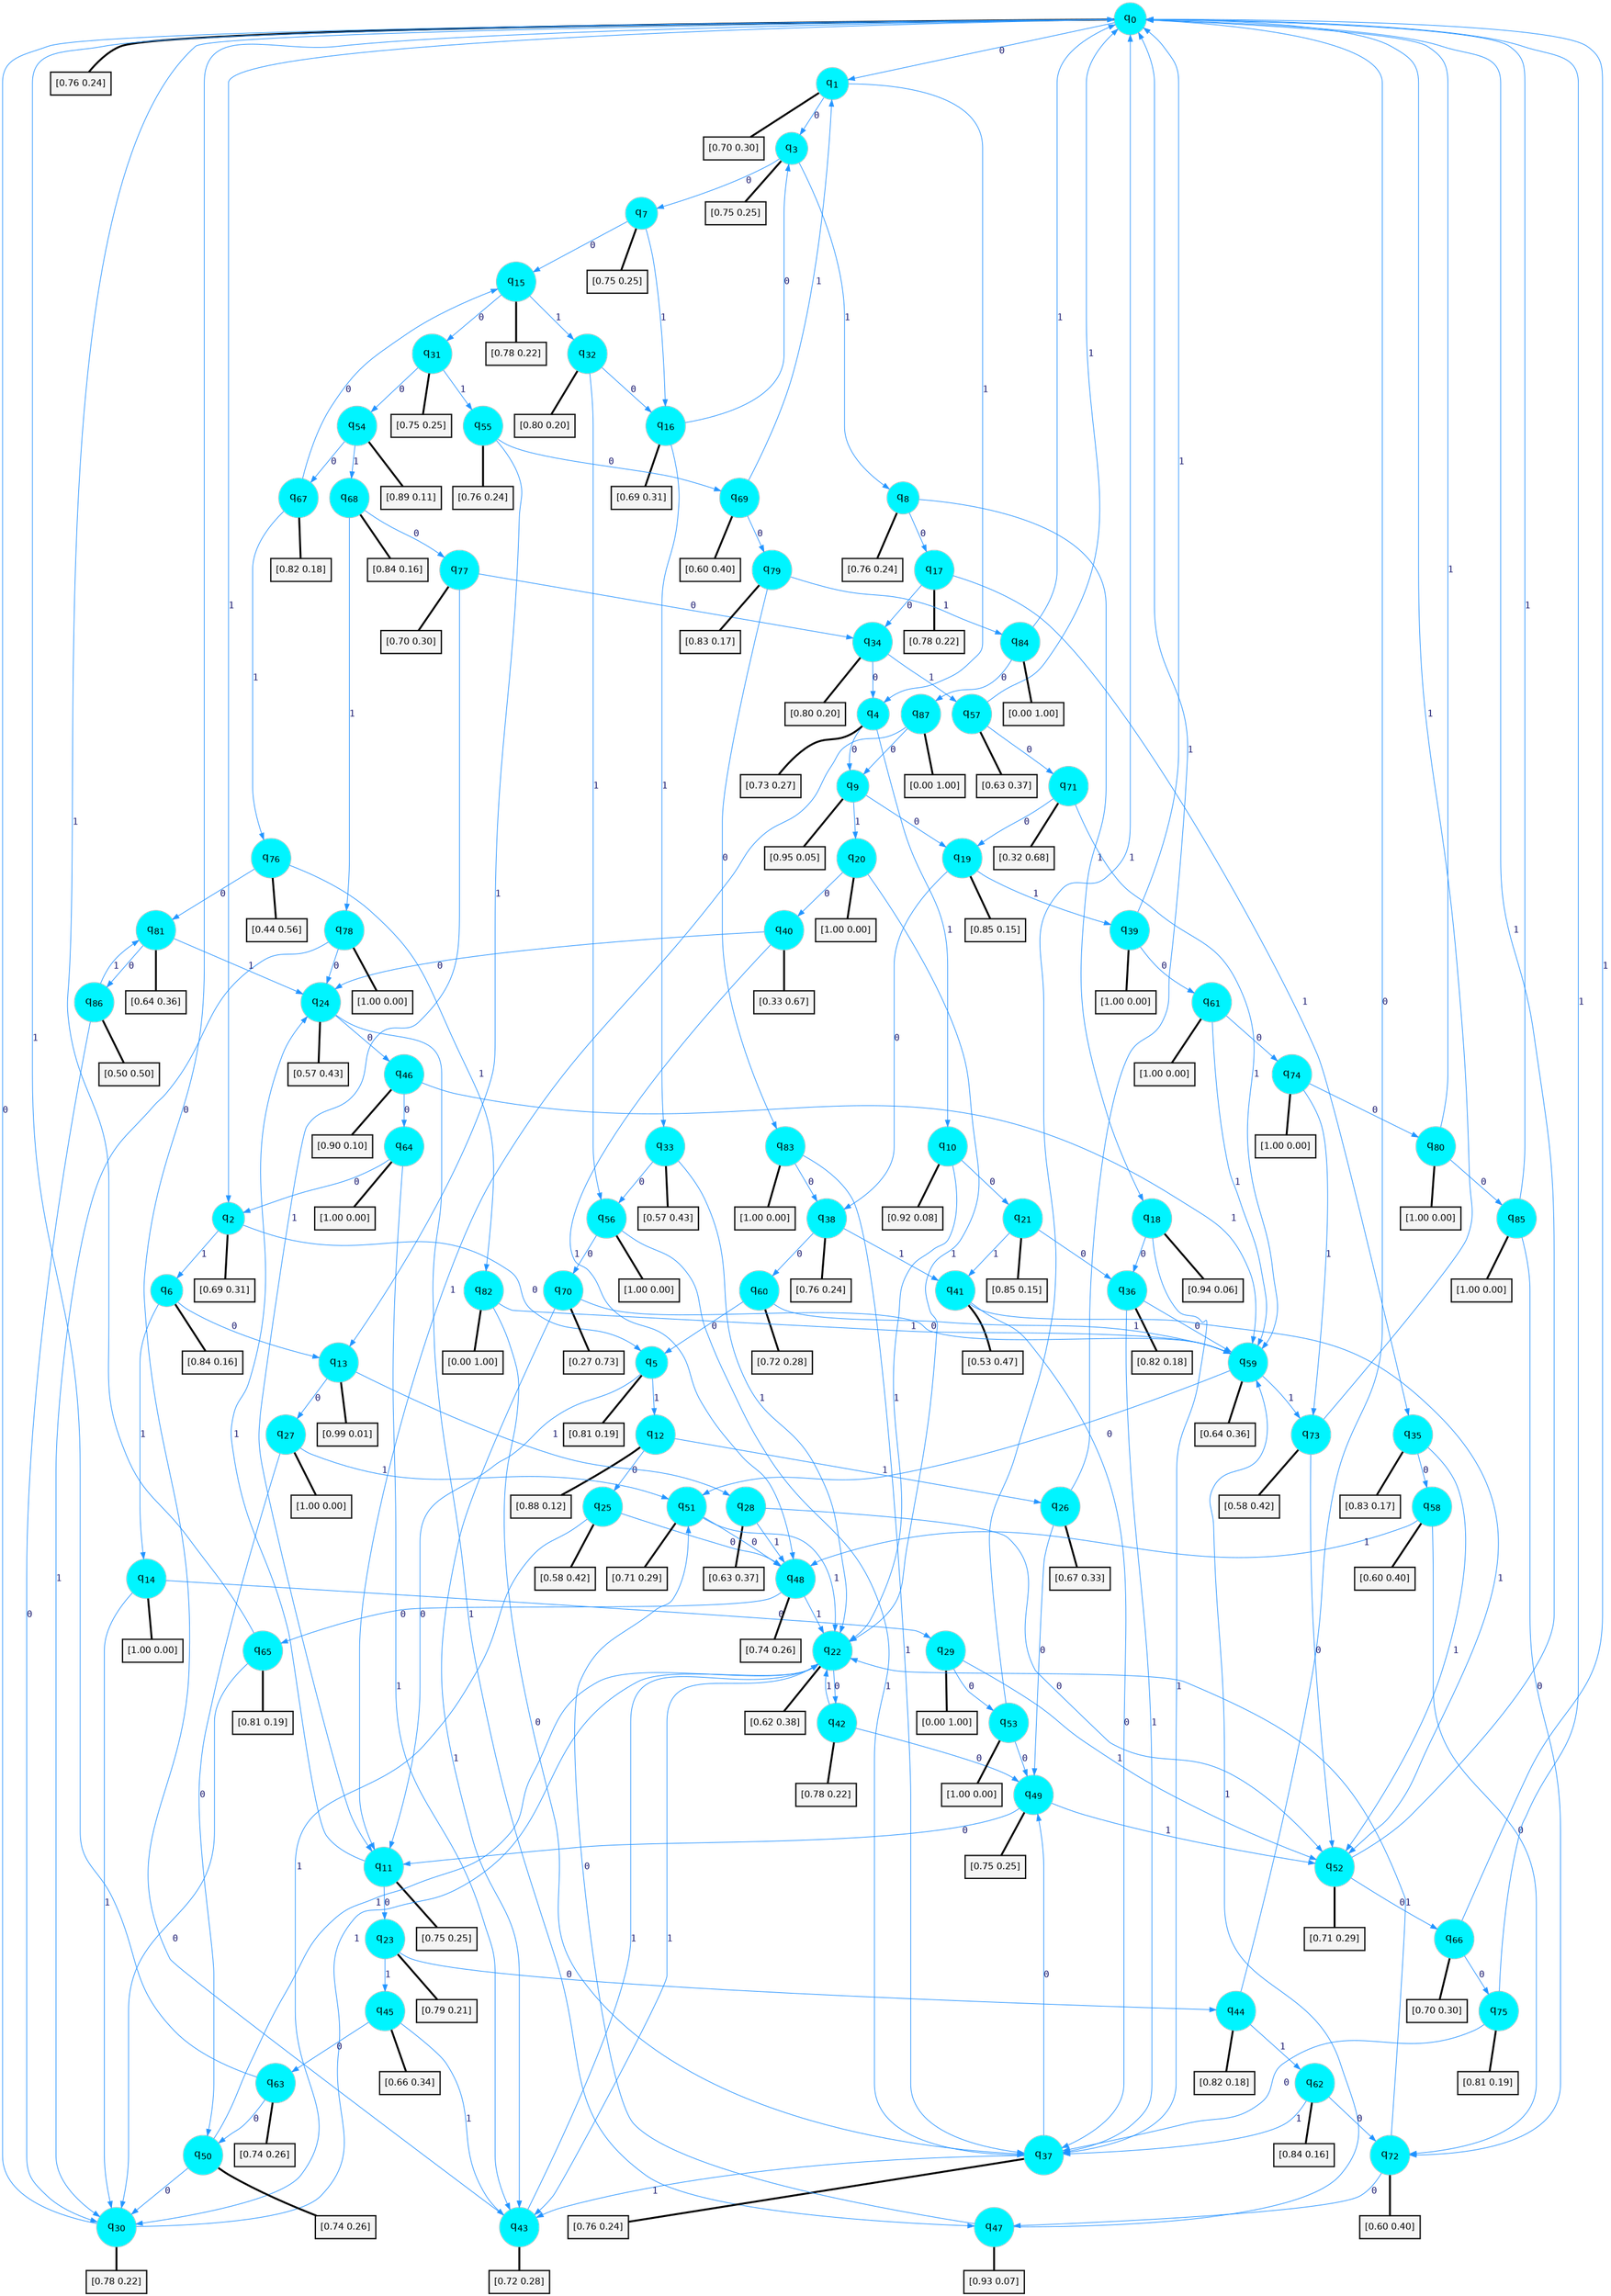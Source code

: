 digraph G {
graph [
bgcolor=transparent, dpi=300, rankdir=TD, size="40,25"];
node [
color=gray, fillcolor=turquoise1, fontcolor=black, fontname=Helvetica, fontsize=16, fontweight=bold, shape=circle, style=filled];
edge [
arrowsize=1, color=dodgerblue1, fontcolor=midnightblue, fontname=courier, fontweight=bold, penwidth=1, style=solid, weight=20];
0[label=<q<SUB>0</SUB>>];
1[label=<q<SUB>1</SUB>>];
2[label=<q<SUB>2</SUB>>];
3[label=<q<SUB>3</SUB>>];
4[label=<q<SUB>4</SUB>>];
5[label=<q<SUB>5</SUB>>];
6[label=<q<SUB>6</SUB>>];
7[label=<q<SUB>7</SUB>>];
8[label=<q<SUB>8</SUB>>];
9[label=<q<SUB>9</SUB>>];
10[label=<q<SUB>10</SUB>>];
11[label=<q<SUB>11</SUB>>];
12[label=<q<SUB>12</SUB>>];
13[label=<q<SUB>13</SUB>>];
14[label=<q<SUB>14</SUB>>];
15[label=<q<SUB>15</SUB>>];
16[label=<q<SUB>16</SUB>>];
17[label=<q<SUB>17</SUB>>];
18[label=<q<SUB>18</SUB>>];
19[label=<q<SUB>19</SUB>>];
20[label=<q<SUB>20</SUB>>];
21[label=<q<SUB>21</SUB>>];
22[label=<q<SUB>22</SUB>>];
23[label=<q<SUB>23</SUB>>];
24[label=<q<SUB>24</SUB>>];
25[label=<q<SUB>25</SUB>>];
26[label=<q<SUB>26</SUB>>];
27[label=<q<SUB>27</SUB>>];
28[label=<q<SUB>28</SUB>>];
29[label=<q<SUB>29</SUB>>];
30[label=<q<SUB>30</SUB>>];
31[label=<q<SUB>31</SUB>>];
32[label=<q<SUB>32</SUB>>];
33[label=<q<SUB>33</SUB>>];
34[label=<q<SUB>34</SUB>>];
35[label=<q<SUB>35</SUB>>];
36[label=<q<SUB>36</SUB>>];
37[label=<q<SUB>37</SUB>>];
38[label=<q<SUB>38</SUB>>];
39[label=<q<SUB>39</SUB>>];
40[label=<q<SUB>40</SUB>>];
41[label=<q<SUB>41</SUB>>];
42[label=<q<SUB>42</SUB>>];
43[label=<q<SUB>43</SUB>>];
44[label=<q<SUB>44</SUB>>];
45[label=<q<SUB>45</SUB>>];
46[label=<q<SUB>46</SUB>>];
47[label=<q<SUB>47</SUB>>];
48[label=<q<SUB>48</SUB>>];
49[label=<q<SUB>49</SUB>>];
50[label=<q<SUB>50</SUB>>];
51[label=<q<SUB>51</SUB>>];
52[label=<q<SUB>52</SUB>>];
53[label=<q<SUB>53</SUB>>];
54[label=<q<SUB>54</SUB>>];
55[label=<q<SUB>55</SUB>>];
56[label=<q<SUB>56</SUB>>];
57[label=<q<SUB>57</SUB>>];
58[label=<q<SUB>58</SUB>>];
59[label=<q<SUB>59</SUB>>];
60[label=<q<SUB>60</SUB>>];
61[label=<q<SUB>61</SUB>>];
62[label=<q<SUB>62</SUB>>];
63[label=<q<SUB>63</SUB>>];
64[label=<q<SUB>64</SUB>>];
65[label=<q<SUB>65</SUB>>];
66[label=<q<SUB>66</SUB>>];
67[label=<q<SUB>67</SUB>>];
68[label=<q<SUB>68</SUB>>];
69[label=<q<SUB>69</SUB>>];
70[label=<q<SUB>70</SUB>>];
71[label=<q<SUB>71</SUB>>];
72[label=<q<SUB>72</SUB>>];
73[label=<q<SUB>73</SUB>>];
74[label=<q<SUB>74</SUB>>];
75[label=<q<SUB>75</SUB>>];
76[label=<q<SUB>76</SUB>>];
77[label=<q<SUB>77</SUB>>];
78[label=<q<SUB>78</SUB>>];
79[label=<q<SUB>79</SUB>>];
80[label=<q<SUB>80</SUB>>];
81[label=<q<SUB>81</SUB>>];
82[label=<q<SUB>82</SUB>>];
83[label=<q<SUB>83</SUB>>];
84[label=<q<SUB>84</SUB>>];
85[label=<q<SUB>85</SUB>>];
86[label=<q<SUB>86</SUB>>];
87[label=<q<SUB>87</SUB>>];
88[label="[0.76 0.24]", shape=box,fontcolor=black, fontname=Helvetica, fontsize=14, penwidth=2, fillcolor=whitesmoke,color=black];
89[label="[0.70 0.30]", shape=box,fontcolor=black, fontname=Helvetica, fontsize=14, penwidth=2, fillcolor=whitesmoke,color=black];
90[label="[0.69 0.31]", shape=box,fontcolor=black, fontname=Helvetica, fontsize=14, penwidth=2, fillcolor=whitesmoke,color=black];
91[label="[0.75 0.25]", shape=box,fontcolor=black, fontname=Helvetica, fontsize=14, penwidth=2, fillcolor=whitesmoke,color=black];
92[label="[0.73 0.27]", shape=box,fontcolor=black, fontname=Helvetica, fontsize=14, penwidth=2, fillcolor=whitesmoke,color=black];
93[label="[0.81 0.19]", shape=box,fontcolor=black, fontname=Helvetica, fontsize=14, penwidth=2, fillcolor=whitesmoke,color=black];
94[label="[0.84 0.16]", shape=box,fontcolor=black, fontname=Helvetica, fontsize=14, penwidth=2, fillcolor=whitesmoke,color=black];
95[label="[0.75 0.25]", shape=box,fontcolor=black, fontname=Helvetica, fontsize=14, penwidth=2, fillcolor=whitesmoke,color=black];
96[label="[0.76 0.24]", shape=box,fontcolor=black, fontname=Helvetica, fontsize=14, penwidth=2, fillcolor=whitesmoke,color=black];
97[label="[0.95 0.05]", shape=box,fontcolor=black, fontname=Helvetica, fontsize=14, penwidth=2, fillcolor=whitesmoke,color=black];
98[label="[0.92 0.08]", shape=box,fontcolor=black, fontname=Helvetica, fontsize=14, penwidth=2, fillcolor=whitesmoke,color=black];
99[label="[0.75 0.25]", shape=box,fontcolor=black, fontname=Helvetica, fontsize=14, penwidth=2, fillcolor=whitesmoke,color=black];
100[label="[0.88 0.12]", shape=box,fontcolor=black, fontname=Helvetica, fontsize=14, penwidth=2, fillcolor=whitesmoke,color=black];
101[label="[0.99 0.01]", shape=box,fontcolor=black, fontname=Helvetica, fontsize=14, penwidth=2, fillcolor=whitesmoke,color=black];
102[label="[1.00 0.00]", shape=box,fontcolor=black, fontname=Helvetica, fontsize=14, penwidth=2, fillcolor=whitesmoke,color=black];
103[label="[0.78 0.22]", shape=box,fontcolor=black, fontname=Helvetica, fontsize=14, penwidth=2, fillcolor=whitesmoke,color=black];
104[label="[0.69 0.31]", shape=box,fontcolor=black, fontname=Helvetica, fontsize=14, penwidth=2, fillcolor=whitesmoke,color=black];
105[label="[0.78 0.22]", shape=box,fontcolor=black, fontname=Helvetica, fontsize=14, penwidth=2, fillcolor=whitesmoke,color=black];
106[label="[0.94 0.06]", shape=box,fontcolor=black, fontname=Helvetica, fontsize=14, penwidth=2, fillcolor=whitesmoke,color=black];
107[label="[0.85 0.15]", shape=box,fontcolor=black, fontname=Helvetica, fontsize=14, penwidth=2, fillcolor=whitesmoke,color=black];
108[label="[1.00 0.00]", shape=box,fontcolor=black, fontname=Helvetica, fontsize=14, penwidth=2, fillcolor=whitesmoke,color=black];
109[label="[0.85 0.15]", shape=box,fontcolor=black, fontname=Helvetica, fontsize=14, penwidth=2, fillcolor=whitesmoke,color=black];
110[label="[0.62 0.38]", shape=box,fontcolor=black, fontname=Helvetica, fontsize=14, penwidth=2, fillcolor=whitesmoke,color=black];
111[label="[0.79 0.21]", shape=box,fontcolor=black, fontname=Helvetica, fontsize=14, penwidth=2, fillcolor=whitesmoke,color=black];
112[label="[0.57 0.43]", shape=box,fontcolor=black, fontname=Helvetica, fontsize=14, penwidth=2, fillcolor=whitesmoke,color=black];
113[label="[0.58 0.42]", shape=box,fontcolor=black, fontname=Helvetica, fontsize=14, penwidth=2, fillcolor=whitesmoke,color=black];
114[label="[0.67 0.33]", shape=box,fontcolor=black, fontname=Helvetica, fontsize=14, penwidth=2, fillcolor=whitesmoke,color=black];
115[label="[1.00 0.00]", shape=box,fontcolor=black, fontname=Helvetica, fontsize=14, penwidth=2, fillcolor=whitesmoke,color=black];
116[label="[0.63 0.37]", shape=box,fontcolor=black, fontname=Helvetica, fontsize=14, penwidth=2, fillcolor=whitesmoke,color=black];
117[label="[0.00 1.00]", shape=box,fontcolor=black, fontname=Helvetica, fontsize=14, penwidth=2, fillcolor=whitesmoke,color=black];
118[label="[0.78 0.22]", shape=box,fontcolor=black, fontname=Helvetica, fontsize=14, penwidth=2, fillcolor=whitesmoke,color=black];
119[label="[0.75 0.25]", shape=box,fontcolor=black, fontname=Helvetica, fontsize=14, penwidth=2, fillcolor=whitesmoke,color=black];
120[label="[0.80 0.20]", shape=box,fontcolor=black, fontname=Helvetica, fontsize=14, penwidth=2, fillcolor=whitesmoke,color=black];
121[label="[0.57 0.43]", shape=box,fontcolor=black, fontname=Helvetica, fontsize=14, penwidth=2, fillcolor=whitesmoke,color=black];
122[label="[0.80 0.20]", shape=box,fontcolor=black, fontname=Helvetica, fontsize=14, penwidth=2, fillcolor=whitesmoke,color=black];
123[label="[0.83 0.17]", shape=box,fontcolor=black, fontname=Helvetica, fontsize=14, penwidth=2, fillcolor=whitesmoke,color=black];
124[label="[0.82 0.18]", shape=box,fontcolor=black, fontname=Helvetica, fontsize=14, penwidth=2, fillcolor=whitesmoke,color=black];
125[label="[0.76 0.24]", shape=box,fontcolor=black, fontname=Helvetica, fontsize=14, penwidth=2, fillcolor=whitesmoke,color=black];
126[label="[0.76 0.24]", shape=box,fontcolor=black, fontname=Helvetica, fontsize=14, penwidth=2, fillcolor=whitesmoke,color=black];
127[label="[1.00 0.00]", shape=box,fontcolor=black, fontname=Helvetica, fontsize=14, penwidth=2, fillcolor=whitesmoke,color=black];
128[label="[0.33 0.67]", shape=box,fontcolor=black, fontname=Helvetica, fontsize=14, penwidth=2, fillcolor=whitesmoke,color=black];
129[label="[0.53 0.47]", shape=box,fontcolor=black, fontname=Helvetica, fontsize=14, penwidth=2, fillcolor=whitesmoke,color=black];
130[label="[0.78 0.22]", shape=box,fontcolor=black, fontname=Helvetica, fontsize=14, penwidth=2, fillcolor=whitesmoke,color=black];
131[label="[0.72 0.28]", shape=box,fontcolor=black, fontname=Helvetica, fontsize=14, penwidth=2, fillcolor=whitesmoke,color=black];
132[label="[0.82 0.18]", shape=box,fontcolor=black, fontname=Helvetica, fontsize=14, penwidth=2, fillcolor=whitesmoke,color=black];
133[label="[0.66 0.34]", shape=box,fontcolor=black, fontname=Helvetica, fontsize=14, penwidth=2, fillcolor=whitesmoke,color=black];
134[label="[0.90 0.10]", shape=box,fontcolor=black, fontname=Helvetica, fontsize=14, penwidth=2, fillcolor=whitesmoke,color=black];
135[label="[0.93 0.07]", shape=box,fontcolor=black, fontname=Helvetica, fontsize=14, penwidth=2, fillcolor=whitesmoke,color=black];
136[label="[0.74 0.26]", shape=box,fontcolor=black, fontname=Helvetica, fontsize=14, penwidth=2, fillcolor=whitesmoke,color=black];
137[label="[0.75 0.25]", shape=box,fontcolor=black, fontname=Helvetica, fontsize=14, penwidth=2, fillcolor=whitesmoke,color=black];
138[label="[0.74 0.26]", shape=box,fontcolor=black, fontname=Helvetica, fontsize=14, penwidth=2, fillcolor=whitesmoke,color=black];
139[label="[0.71 0.29]", shape=box,fontcolor=black, fontname=Helvetica, fontsize=14, penwidth=2, fillcolor=whitesmoke,color=black];
140[label="[0.71 0.29]", shape=box,fontcolor=black, fontname=Helvetica, fontsize=14, penwidth=2, fillcolor=whitesmoke,color=black];
141[label="[1.00 0.00]", shape=box,fontcolor=black, fontname=Helvetica, fontsize=14, penwidth=2, fillcolor=whitesmoke,color=black];
142[label="[0.89 0.11]", shape=box,fontcolor=black, fontname=Helvetica, fontsize=14, penwidth=2, fillcolor=whitesmoke,color=black];
143[label="[0.76 0.24]", shape=box,fontcolor=black, fontname=Helvetica, fontsize=14, penwidth=2, fillcolor=whitesmoke,color=black];
144[label="[1.00 0.00]", shape=box,fontcolor=black, fontname=Helvetica, fontsize=14, penwidth=2, fillcolor=whitesmoke,color=black];
145[label="[0.63 0.37]", shape=box,fontcolor=black, fontname=Helvetica, fontsize=14, penwidth=2, fillcolor=whitesmoke,color=black];
146[label="[0.60 0.40]", shape=box,fontcolor=black, fontname=Helvetica, fontsize=14, penwidth=2, fillcolor=whitesmoke,color=black];
147[label="[0.64 0.36]", shape=box,fontcolor=black, fontname=Helvetica, fontsize=14, penwidth=2, fillcolor=whitesmoke,color=black];
148[label="[0.72 0.28]", shape=box,fontcolor=black, fontname=Helvetica, fontsize=14, penwidth=2, fillcolor=whitesmoke,color=black];
149[label="[1.00 0.00]", shape=box,fontcolor=black, fontname=Helvetica, fontsize=14, penwidth=2, fillcolor=whitesmoke,color=black];
150[label="[0.84 0.16]", shape=box,fontcolor=black, fontname=Helvetica, fontsize=14, penwidth=2, fillcolor=whitesmoke,color=black];
151[label="[0.74 0.26]", shape=box,fontcolor=black, fontname=Helvetica, fontsize=14, penwidth=2, fillcolor=whitesmoke,color=black];
152[label="[1.00 0.00]", shape=box,fontcolor=black, fontname=Helvetica, fontsize=14, penwidth=2, fillcolor=whitesmoke,color=black];
153[label="[0.81 0.19]", shape=box,fontcolor=black, fontname=Helvetica, fontsize=14, penwidth=2, fillcolor=whitesmoke,color=black];
154[label="[0.70 0.30]", shape=box,fontcolor=black, fontname=Helvetica, fontsize=14, penwidth=2, fillcolor=whitesmoke,color=black];
155[label="[0.82 0.18]", shape=box,fontcolor=black, fontname=Helvetica, fontsize=14, penwidth=2, fillcolor=whitesmoke,color=black];
156[label="[0.84 0.16]", shape=box,fontcolor=black, fontname=Helvetica, fontsize=14, penwidth=2, fillcolor=whitesmoke,color=black];
157[label="[0.60 0.40]", shape=box,fontcolor=black, fontname=Helvetica, fontsize=14, penwidth=2, fillcolor=whitesmoke,color=black];
158[label="[0.27 0.73]", shape=box,fontcolor=black, fontname=Helvetica, fontsize=14, penwidth=2, fillcolor=whitesmoke,color=black];
159[label="[0.32 0.68]", shape=box,fontcolor=black, fontname=Helvetica, fontsize=14, penwidth=2, fillcolor=whitesmoke,color=black];
160[label="[0.60 0.40]", shape=box,fontcolor=black, fontname=Helvetica, fontsize=14, penwidth=2, fillcolor=whitesmoke,color=black];
161[label="[0.58 0.42]", shape=box,fontcolor=black, fontname=Helvetica, fontsize=14, penwidth=2, fillcolor=whitesmoke,color=black];
162[label="[1.00 0.00]", shape=box,fontcolor=black, fontname=Helvetica, fontsize=14, penwidth=2, fillcolor=whitesmoke,color=black];
163[label="[0.81 0.19]", shape=box,fontcolor=black, fontname=Helvetica, fontsize=14, penwidth=2, fillcolor=whitesmoke,color=black];
164[label="[0.44 0.56]", shape=box,fontcolor=black, fontname=Helvetica, fontsize=14, penwidth=2, fillcolor=whitesmoke,color=black];
165[label="[0.70 0.30]", shape=box,fontcolor=black, fontname=Helvetica, fontsize=14, penwidth=2, fillcolor=whitesmoke,color=black];
166[label="[1.00 0.00]", shape=box,fontcolor=black, fontname=Helvetica, fontsize=14, penwidth=2, fillcolor=whitesmoke,color=black];
167[label="[0.83 0.17]", shape=box,fontcolor=black, fontname=Helvetica, fontsize=14, penwidth=2, fillcolor=whitesmoke,color=black];
168[label="[1.00 0.00]", shape=box,fontcolor=black, fontname=Helvetica, fontsize=14, penwidth=2, fillcolor=whitesmoke,color=black];
169[label="[0.64 0.36]", shape=box,fontcolor=black, fontname=Helvetica, fontsize=14, penwidth=2, fillcolor=whitesmoke,color=black];
170[label="[0.00 1.00]", shape=box,fontcolor=black, fontname=Helvetica, fontsize=14, penwidth=2, fillcolor=whitesmoke,color=black];
171[label="[1.00 0.00]", shape=box,fontcolor=black, fontname=Helvetica, fontsize=14, penwidth=2, fillcolor=whitesmoke,color=black];
172[label="[0.00 1.00]", shape=box,fontcolor=black, fontname=Helvetica, fontsize=14, penwidth=2, fillcolor=whitesmoke,color=black];
173[label="[1.00 0.00]", shape=box,fontcolor=black, fontname=Helvetica, fontsize=14, penwidth=2, fillcolor=whitesmoke,color=black];
174[label="[0.50 0.50]", shape=box,fontcolor=black, fontname=Helvetica, fontsize=14, penwidth=2, fillcolor=whitesmoke,color=black];
175[label="[0.00 1.00]", shape=box,fontcolor=black, fontname=Helvetica, fontsize=14, penwidth=2, fillcolor=whitesmoke,color=black];
0->1 [label=0];
0->2 [label=1];
0->88 [arrowhead=none, penwidth=3,color=black];
1->3 [label=0];
1->4 [label=1];
1->89 [arrowhead=none, penwidth=3,color=black];
2->5 [label=0];
2->6 [label=1];
2->90 [arrowhead=none, penwidth=3,color=black];
3->7 [label=0];
3->8 [label=1];
3->91 [arrowhead=none, penwidth=3,color=black];
4->9 [label=0];
4->10 [label=1];
4->92 [arrowhead=none, penwidth=3,color=black];
5->11 [label=0];
5->12 [label=1];
5->93 [arrowhead=none, penwidth=3,color=black];
6->13 [label=0];
6->14 [label=1];
6->94 [arrowhead=none, penwidth=3,color=black];
7->15 [label=0];
7->16 [label=1];
7->95 [arrowhead=none, penwidth=3,color=black];
8->17 [label=0];
8->18 [label=1];
8->96 [arrowhead=none, penwidth=3,color=black];
9->19 [label=0];
9->20 [label=1];
9->97 [arrowhead=none, penwidth=3,color=black];
10->21 [label=0];
10->22 [label=1];
10->98 [arrowhead=none, penwidth=3,color=black];
11->23 [label=0];
11->24 [label=1];
11->99 [arrowhead=none, penwidth=3,color=black];
12->25 [label=0];
12->26 [label=1];
12->100 [arrowhead=none, penwidth=3,color=black];
13->27 [label=0];
13->28 [label=1];
13->101 [arrowhead=none, penwidth=3,color=black];
14->29 [label=0];
14->30 [label=1];
14->102 [arrowhead=none, penwidth=3,color=black];
15->31 [label=0];
15->32 [label=1];
15->103 [arrowhead=none, penwidth=3,color=black];
16->3 [label=0];
16->33 [label=1];
16->104 [arrowhead=none, penwidth=3,color=black];
17->34 [label=0];
17->35 [label=1];
17->105 [arrowhead=none, penwidth=3,color=black];
18->36 [label=0];
18->37 [label=1];
18->106 [arrowhead=none, penwidth=3,color=black];
19->38 [label=0];
19->39 [label=1];
19->107 [arrowhead=none, penwidth=3,color=black];
20->40 [label=0];
20->22 [label=1];
20->108 [arrowhead=none, penwidth=3,color=black];
21->36 [label=0];
21->41 [label=1];
21->109 [arrowhead=none, penwidth=3,color=black];
22->42 [label=0];
22->43 [label=1];
22->110 [arrowhead=none, penwidth=3,color=black];
23->44 [label=0];
23->45 [label=1];
23->111 [arrowhead=none, penwidth=3,color=black];
24->46 [label=0];
24->47 [label=1];
24->112 [arrowhead=none, penwidth=3,color=black];
25->48 [label=0];
25->30 [label=1];
25->113 [arrowhead=none, penwidth=3,color=black];
26->49 [label=0];
26->0 [label=1];
26->114 [arrowhead=none, penwidth=3,color=black];
27->50 [label=0];
27->51 [label=1];
27->115 [arrowhead=none, penwidth=3,color=black];
28->52 [label=0];
28->48 [label=1];
28->116 [arrowhead=none, penwidth=3,color=black];
29->53 [label=0];
29->52 [label=1];
29->117 [arrowhead=none, penwidth=3,color=black];
30->0 [label=0];
30->22 [label=1];
30->118 [arrowhead=none, penwidth=3,color=black];
31->54 [label=0];
31->55 [label=1];
31->119 [arrowhead=none, penwidth=3,color=black];
32->16 [label=0];
32->56 [label=1];
32->120 [arrowhead=none, penwidth=3,color=black];
33->56 [label=0];
33->22 [label=1];
33->121 [arrowhead=none, penwidth=3,color=black];
34->4 [label=0];
34->57 [label=1];
34->122 [arrowhead=none, penwidth=3,color=black];
35->58 [label=0];
35->52 [label=1];
35->123 [arrowhead=none, penwidth=3,color=black];
36->59 [label=0];
36->37 [label=1];
36->124 [arrowhead=none, penwidth=3,color=black];
37->49 [label=0];
37->43 [label=1];
37->125 [arrowhead=none, penwidth=3,color=black];
38->60 [label=0];
38->41 [label=1];
38->126 [arrowhead=none, penwidth=3,color=black];
39->61 [label=0];
39->0 [label=1];
39->127 [arrowhead=none, penwidth=3,color=black];
40->24 [label=0];
40->48 [label=1];
40->128 [arrowhead=none, penwidth=3,color=black];
41->37 [label=0];
41->52 [label=1];
41->129 [arrowhead=none, penwidth=3,color=black];
42->49 [label=0];
42->22 [label=1];
42->130 [arrowhead=none, penwidth=3,color=black];
43->0 [label=0];
43->22 [label=1];
43->131 [arrowhead=none, penwidth=3,color=black];
44->0 [label=0];
44->62 [label=1];
44->132 [arrowhead=none, penwidth=3,color=black];
45->63 [label=0];
45->43 [label=1];
45->133 [arrowhead=none, penwidth=3,color=black];
46->64 [label=0];
46->59 [label=1];
46->134 [arrowhead=none, penwidth=3,color=black];
47->51 [label=0];
47->59 [label=1];
47->135 [arrowhead=none, penwidth=3,color=black];
48->65 [label=0];
48->22 [label=1];
48->136 [arrowhead=none, penwidth=3,color=black];
49->11 [label=0];
49->52 [label=1];
49->137 [arrowhead=none, penwidth=3,color=black];
50->30 [label=0];
50->22 [label=1];
50->138 [arrowhead=none, penwidth=3,color=black];
51->48 [label=0];
51->22 [label=1];
51->139 [arrowhead=none, penwidth=3,color=black];
52->66 [label=0];
52->0 [label=1];
52->140 [arrowhead=none, penwidth=3,color=black];
53->49 [label=0];
53->0 [label=1];
53->141 [arrowhead=none, penwidth=3,color=black];
54->67 [label=0];
54->68 [label=1];
54->142 [arrowhead=none, penwidth=3,color=black];
55->69 [label=0];
55->13 [label=1];
55->143 [arrowhead=none, penwidth=3,color=black];
56->70 [label=0];
56->37 [label=1];
56->144 [arrowhead=none, penwidth=3,color=black];
57->71 [label=0];
57->0 [label=1];
57->145 [arrowhead=none, penwidth=3,color=black];
58->72 [label=0];
58->48 [label=1];
58->146 [arrowhead=none, penwidth=3,color=black];
59->51 [label=0];
59->73 [label=1];
59->147 [arrowhead=none, penwidth=3,color=black];
60->5 [label=0];
60->59 [label=1];
60->148 [arrowhead=none, penwidth=3,color=black];
61->74 [label=0];
61->59 [label=1];
61->149 [arrowhead=none, penwidth=3,color=black];
62->72 [label=0];
62->37 [label=1];
62->150 [arrowhead=none, penwidth=3,color=black];
63->50 [label=0];
63->0 [label=1];
63->151 [arrowhead=none, penwidth=3,color=black];
64->2 [label=0];
64->43 [label=1];
64->152 [arrowhead=none, penwidth=3,color=black];
65->30 [label=0];
65->0 [label=1];
65->153 [arrowhead=none, penwidth=3,color=black];
66->75 [label=0];
66->0 [label=1];
66->154 [arrowhead=none, penwidth=3,color=black];
67->15 [label=0];
67->76 [label=1];
67->155 [arrowhead=none, penwidth=3,color=black];
68->77 [label=0];
68->78 [label=1];
68->156 [arrowhead=none, penwidth=3,color=black];
69->79 [label=0];
69->1 [label=1];
69->157 [arrowhead=none, penwidth=3,color=black];
70->59 [label=0];
70->43 [label=1];
70->158 [arrowhead=none, penwidth=3,color=black];
71->19 [label=0];
71->59 [label=1];
71->159 [arrowhead=none, penwidth=3,color=black];
72->47 [label=0];
72->22 [label=1];
72->160 [arrowhead=none, penwidth=3,color=black];
73->52 [label=0];
73->0 [label=1];
73->161 [arrowhead=none, penwidth=3,color=black];
74->80 [label=0];
74->73 [label=1];
74->162 [arrowhead=none, penwidth=3,color=black];
75->37 [label=0];
75->0 [label=1];
75->163 [arrowhead=none, penwidth=3,color=black];
76->81 [label=0];
76->82 [label=1];
76->164 [arrowhead=none, penwidth=3,color=black];
77->34 [label=0];
77->11 [label=1];
77->165 [arrowhead=none, penwidth=3,color=black];
78->24 [label=0];
78->30 [label=1];
78->166 [arrowhead=none, penwidth=3,color=black];
79->83 [label=0];
79->84 [label=1];
79->167 [arrowhead=none, penwidth=3,color=black];
80->85 [label=0];
80->0 [label=1];
80->168 [arrowhead=none, penwidth=3,color=black];
81->86 [label=0];
81->24 [label=1];
81->169 [arrowhead=none, penwidth=3,color=black];
82->37 [label=0];
82->59 [label=1];
82->170 [arrowhead=none, penwidth=3,color=black];
83->38 [label=0];
83->37 [label=1];
83->171 [arrowhead=none, penwidth=3,color=black];
84->87 [label=0];
84->0 [label=1];
84->172 [arrowhead=none, penwidth=3,color=black];
85->72 [label=0];
85->0 [label=1];
85->173 [arrowhead=none, penwidth=3,color=black];
86->30 [label=0];
86->81 [label=1];
86->174 [arrowhead=none, penwidth=3,color=black];
87->9 [label=0];
87->11 [label=1];
87->175 [arrowhead=none, penwidth=3,color=black];
}
